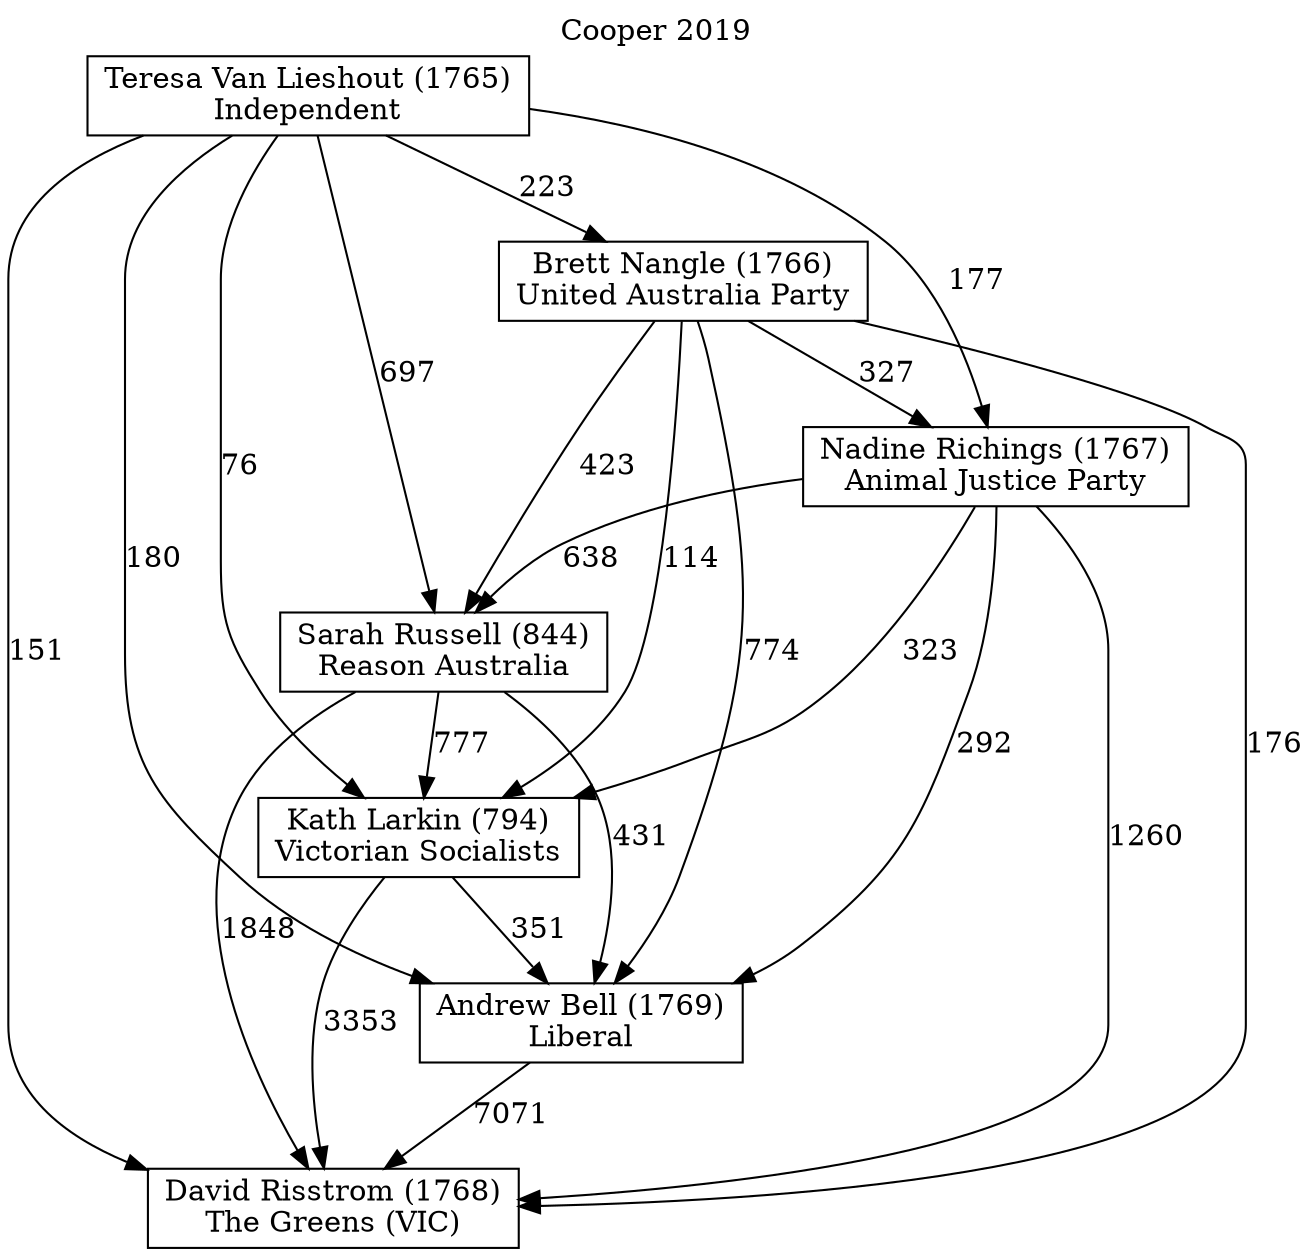 // House preference flow
digraph "David Risstrom (1768)_Cooper_2019" {
	graph [label="Cooper 2019" labelloc=t]
	node [shape=box]
	"David Risstrom (1768)" [label="David Risstrom (1768)
The Greens (VIC)"]
	"Andrew Bell (1769)" [label="Andrew Bell (1769)
Liberal"]
	"Kath Larkin (794)" [label="Kath Larkin (794)
Victorian Socialists"]
	"Sarah Russell (844)" [label="Sarah Russell (844)
Reason Australia"]
	"Nadine Richings (1767)" [label="Nadine Richings (1767)
Animal Justice Party"]
	"Brett Nangle (1766)" [label="Brett Nangle (1766)
United Australia Party"]
	"Teresa Van Lieshout (1765)" [label="Teresa Van Lieshout (1765)
Independent"]
	"David Risstrom (1768)" [label="David Risstrom (1768)
The Greens (VIC)"]
	"Kath Larkin (794)" [label="Kath Larkin (794)
Victorian Socialists"]
	"Sarah Russell (844)" [label="Sarah Russell (844)
Reason Australia"]
	"Nadine Richings (1767)" [label="Nadine Richings (1767)
Animal Justice Party"]
	"Brett Nangle (1766)" [label="Brett Nangle (1766)
United Australia Party"]
	"Teresa Van Lieshout (1765)" [label="Teresa Van Lieshout (1765)
Independent"]
	"David Risstrom (1768)" [label="David Risstrom (1768)
The Greens (VIC)"]
	"Sarah Russell (844)" [label="Sarah Russell (844)
Reason Australia"]
	"Nadine Richings (1767)" [label="Nadine Richings (1767)
Animal Justice Party"]
	"Brett Nangle (1766)" [label="Brett Nangle (1766)
United Australia Party"]
	"Teresa Van Lieshout (1765)" [label="Teresa Van Lieshout (1765)
Independent"]
	"David Risstrom (1768)" [label="David Risstrom (1768)
The Greens (VIC)"]
	"Nadine Richings (1767)" [label="Nadine Richings (1767)
Animal Justice Party"]
	"Brett Nangle (1766)" [label="Brett Nangle (1766)
United Australia Party"]
	"Teresa Van Lieshout (1765)" [label="Teresa Van Lieshout (1765)
Independent"]
	"David Risstrom (1768)" [label="David Risstrom (1768)
The Greens (VIC)"]
	"Brett Nangle (1766)" [label="Brett Nangle (1766)
United Australia Party"]
	"Teresa Van Lieshout (1765)" [label="Teresa Van Lieshout (1765)
Independent"]
	"David Risstrom (1768)" [label="David Risstrom (1768)
The Greens (VIC)"]
	"Teresa Van Lieshout (1765)" [label="Teresa Van Lieshout (1765)
Independent"]
	"Teresa Van Lieshout (1765)" [label="Teresa Van Lieshout (1765)
Independent"]
	"Brett Nangle (1766)" [label="Brett Nangle (1766)
United Australia Party"]
	"Teresa Van Lieshout (1765)" [label="Teresa Van Lieshout (1765)
Independent"]
	"Teresa Van Lieshout (1765)" [label="Teresa Van Lieshout (1765)
Independent"]
	"Nadine Richings (1767)" [label="Nadine Richings (1767)
Animal Justice Party"]
	"Brett Nangle (1766)" [label="Brett Nangle (1766)
United Australia Party"]
	"Teresa Van Lieshout (1765)" [label="Teresa Van Lieshout (1765)
Independent"]
	"Nadine Richings (1767)" [label="Nadine Richings (1767)
Animal Justice Party"]
	"Teresa Van Lieshout (1765)" [label="Teresa Van Lieshout (1765)
Independent"]
	"Teresa Van Lieshout (1765)" [label="Teresa Van Lieshout (1765)
Independent"]
	"Brett Nangle (1766)" [label="Brett Nangle (1766)
United Australia Party"]
	"Teresa Van Lieshout (1765)" [label="Teresa Van Lieshout (1765)
Independent"]
	"Teresa Van Lieshout (1765)" [label="Teresa Van Lieshout (1765)
Independent"]
	"Sarah Russell (844)" [label="Sarah Russell (844)
Reason Australia"]
	"Nadine Richings (1767)" [label="Nadine Richings (1767)
Animal Justice Party"]
	"Brett Nangle (1766)" [label="Brett Nangle (1766)
United Australia Party"]
	"Teresa Van Lieshout (1765)" [label="Teresa Van Lieshout (1765)
Independent"]
	"Sarah Russell (844)" [label="Sarah Russell (844)
Reason Australia"]
	"Brett Nangle (1766)" [label="Brett Nangle (1766)
United Australia Party"]
	"Teresa Van Lieshout (1765)" [label="Teresa Van Lieshout (1765)
Independent"]
	"Sarah Russell (844)" [label="Sarah Russell (844)
Reason Australia"]
	"Teresa Van Lieshout (1765)" [label="Teresa Van Lieshout (1765)
Independent"]
	"Teresa Van Lieshout (1765)" [label="Teresa Van Lieshout (1765)
Independent"]
	"Brett Nangle (1766)" [label="Brett Nangle (1766)
United Australia Party"]
	"Teresa Van Lieshout (1765)" [label="Teresa Van Lieshout (1765)
Independent"]
	"Teresa Van Lieshout (1765)" [label="Teresa Van Lieshout (1765)
Independent"]
	"Nadine Richings (1767)" [label="Nadine Richings (1767)
Animal Justice Party"]
	"Brett Nangle (1766)" [label="Brett Nangle (1766)
United Australia Party"]
	"Teresa Van Lieshout (1765)" [label="Teresa Van Lieshout (1765)
Independent"]
	"Nadine Richings (1767)" [label="Nadine Richings (1767)
Animal Justice Party"]
	"Teresa Van Lieshout (1765)" [label="Teresa Van Lieshout (1765)
Independent"]
	"Teresa Van Lieshout (1765)" [label="Teresa Van Lieshout (1765)
Independent"]
	"Brett Nangle (1766)" [label="Brett Nangle (1766)
United Australia Party"]
	"Teresa Van Lieshout (1765)" [label="Teresa Van Lieshout (1765)
Independent"]
	"Teresa Van Lieshout (1765)" [label="Teresa Van Lieshout (1765)
Independent"]
	"Kath Larkin (794)" [label="Kath Larkin (794)
Victorian Socialists"]
	"Sarah Russell (844)" [label="Sarah Russell (844)
Reason Australia"]
	"Nadine Richings (1767)" [label="Nadine Richings (1767)
Animal Justice Party"]
	"Brett Nangle (1766)" [label="Brett Nangle (1766)
United Australia Party"]
	"Teresa Van Lieshout (1765)" [label="Teresa Van Lieshout (1765)
Independent"]
	"Kath Larkin (794)" [label="Kath Larkin (794)
Victorian Socialists"]
	"Nadine Richings (1767)" [label="Nadine Richings (1767)
Animal Justice Party"]
	"Brett Nangle (1766)" [label="Brett Nangle (1766)
United Australia Party"]
	"Teresa Van Lieshout (1765)" [label="Teresa Van Lieshout (1765)
Independent"]
	"Kath Larkin (794)" [label="Kath Larkin (794)
Victorian Socialists"]
	"Brett Nangle (1766)" [label="Brett Nangle (1766)
United Australia Party"]
	"Teresa Van Lieshout (1765)" [label="Teresa Van Lieshout (1765)
Independent"]
	"Kath Larkin (794)" [label="Kath Larkin (794)
Victorian Socialists"]
	"Teresa Van Lieshout (1765)" [label="Teresa Van Lieshout (1765)
Independent"]
	"Teresa Van Lieshout (1765)" [label="Teresa Van Lieshout (1765)
Independent"]
	"Brett Nangle (1766)" [label="Brett Nangle (1766)
United Australia Party"]
	"Teresa Van Lieshout (1765)" [label="Teresa Van Lieshout (1765)
Independent"]
	"Teresa Van Lieshout (1765)" [label="Teresa Van Lieshout (1765)
Independent"]
	"Nadine Richings (1767)" [label="Nadine Richings (1767)
Animal Justice Party"]
	"Brett Nangle (1766)" [label="Brett Nangle (1766)
United Australia Party"]
	"Teresa Van Lieshout (1765)" [label="Teresa Van Lieshout (1765)
Independent"]
	"Nadine Richings (1767)" [label="Nadine Richings (1767)
Animal Justice Party"]
	"Teresa Van Lieshout (1765)" [label="Teresa Van Lieshout (1765)
Independent"]
	"Teresa Van Lieshout (1765)" [label="Teresa Van Lieshout (1765)
Independent"]
	"Brett Nangle (1766)" [label="Brett Nangle (1766)
United Australia Party"]
	"Teresa Van Lieshout (1765)" [label="Teresa Van Lieshout (1765)
Independent"]
	"Teresa Van Lieshout (1765)" [label="Teresa Van Lieshout (1765)
Independent"]
	"Sarah Russell (844)" [label="Sarah Russell (844)
Reason Australia"]
	"Nadine Richings (1767)" [label="Nadine Richings (1767)
Animal Justice Party"]
	"Brett Nangle (1766)" [label="Brett Nangle (1766)
United Australia Party"]
	"Teresa Van Lieshout (1765)" [label="Teresa Van Lieshout (1765)
Independent"]
	"Sarah Russell (844)" [label="Sarah Russell (844)
Reason Australia"]
	"Brett Nangle (1766)" [label="Brett Nangle (1766)
United Australia Party"]
	"Teresa Van Lieshout (1765)" [label="Teresa Van Lieshout (1765)
Independent"]
	"Sarah Russell (844)" [label="Sarah Russell (844)
Reason Australia"]
	"Teresa Van Lieshout (1765)" [label="Teresa Van Lieshout (1765)
Independent"]
	"Teresa Van Lieshout (1765)" [label="Teresa Van Lieshout (1765)
Independent"]
	"Brett Nangle (1766)" [label="Brett Nangle (1766)
United Australia Party"]
	"Teresa Van Lieshout (1765)" [label="Teresa Van Lieshout (1765)
Independent"]
	"Teresa Van Lieshout (1765)" [label="Teresa Van Lieshout (1765)
Independent"]
	"Nadine Richings (1767)" [label="Nadine Richings (1767)
Animal Justice Party"]
	"Brett Nangle (1766)" [label="Brett Nangle (1766)
United Australia Party"]
	"Teresa Van Lieshout (1765)" [label="Teresa Van Lieshout (1765)
Independent"]
	"Nadine Richings (1767)" [label="Nadine Richings (1767)
Animal Justice Party"]
	"Teresa Van Lieshout (1765)" [label="Teresa Van Lieshout (1765)
Independent"]
	"Teresa Van Lieshout (1765)" [label="Teresa Van Lieshout (1765)
Independent"]
	"Brett Nangle (1766)" [label="Brett Nangle (1766)
United Australia Party"]
	"Teresa Van Lieshout (1765)" [label="Teresa Van Lieshout (1765)
Independent"]
	"Teresa Van Lieshout (1765)" [label="Teresa Van Lieshout (1765)
Independent"]
	"Andrew Bell (1769)" [label="Andrew Bell (1769)
Liberal"]
	"Kath Larkin (794)" [label="Kath Larkin (794)
Victorian Socialists"]
	"Sarah Russell (844)" [label="Sarah Russell (844)
Reason Australia"]
	"Nadine Richings (1767)" [label="Nadine Richings (1767)
Animal Justice Party"]
	"Brett Nangle (1766)" [label="Brett Nangle (1766)
United Australia Party"]
	"Teresa Van Lieshout (1765)" [label="Teresa Van Lieshout (1765)
Independent"]
	"Andrew Bell (1769)" [label="Andrew Bell (1769)
Liberal"]
	"Sarah Russell (844)" [label="Sarah Russell (844)
Reason Australia"]
	"Nadine Richings (1767)" [label="Nadine Richings (1767)
Animal Justice Party"]
	"Brett Nangle (1766)" [label="Brett Nangle (1766)
United Australia Party"]
	"Teresa Van Lieshout (1765)" [label="Teresa Van Lieshout (1765)
Independent"]
	"Andrew Bell (1769)" [label="Andrew Bell (1769)
Liberal"]
	"Nadine Richings (1767)" [label="Nadine Richings (1767)
Animal Justice Party"]
	"Brett Nangle (1766)" [label="Brett Nangle (1766)
United Australia Party"]
	"Teresa Van Lieshout (1765)" [label="Teresa Van Lieshout (1765)
Independent"]
	"Andrew Bell (1769)" [label="Andrew Bell (1769)
Liberal"]
	"Brett Nangle (1766)" [label="Brett Nangle (1766)
United Australia Party"]
	"Teresa Van Lieshout (1765)" [label="Teresa Van Lieshout (1765)
Independent"]
	"Andrew Bell (1769)" [label="Andrew Bell (1769)
Liberal"]
	"Teresa Van Lieshout (1765)" [label="Teresa Van Lieshout (1765)
Independent"]
	"Teresa Van Lieshout (1765)" [label="Teresa Van Lieshout (1765)
Independent"]
	"Brett Nangle (1766)" [label="Brett Nangle (1766)
United Australia Party"]
	"Teresa Van Lieshout (1765)" [label="Teresa Van Lieshout (1765)
Independent"]
	"Teresa Van Lieshout (1765)" [label="Teresa Van Lieshout (1765)
Independent"]
	"Nadine Richings (1767)" [label="Nadine Richings (1767)
Animal Justice Party"]
	"Brett Nangle (1766)" [label="Brett Nangle (1766)
United Australia Party"]
	"Teresa Van Lieshout (1765)" [label="Teresa Van Lieshout (1765)
Independent"]
	"Nadine Richings (1767)" [label="Nadine Richings (1767)
Animal Justice Party"]
	"Teresa Van Lieshout (1765)" [label="Teresa Van Lieshout (1765)
Independent"]
	"Teresa Van Lieshout (1765)" [label="Teresa Van Lieshout (1765)
Independent"]
	"Brett Nangle (1766)" [label="Brett Nangle (1766)
United Australia Party"]
	"Teresa Van Lieshout (1765)" [label="Teresa Van Lieshout (1765)
Independent"]
	"Teresa Van Lieshout (1765)" [label="Teresa Van Lieshout (1765)
Independent"]
	"Sarah Russell (844)" [label="Sarah Russell (844)
Reason Australia"]
	"Nadine Richings (1767)" [label="Nadine Richings (1767)
Animal Justice Party"]
	"Brett Nangle (1766)" [label="Brett Nangle (1766)
United Australia Party"]
	"Teresa Van Lieshout (1765)" [label="Teresa Van Lieshout (1765)
Independent"]
	"Sarah Russell (844)" [label="Sarah Russell (844)
Reason Australia"]
	"Brett Nangle (1766)" [label="Brett Nangle (1766)
United Australia Party"]
	"Teresa Van Lieshout (1765)" [label="Teresa Van Lieshout (1765)
Independent"]
	"Sarah Russell (844)" [label="Sarah Russell (844)
Reason Australia"]
	"Teresa Van Lieshout (1765)" [label="Teresa Van Lieshout (1765)
Independent"]
	"Teresa Van Lieshout (1765)" [label="Teresa Van Lieshout (1765)
Independent"]
	"Brett Nangle (1766)" [label="Brett Nangle (1766)
United Australia Party"]
	"Teresa Van Lieshout (1765)" [label="Teresa Van Lieshout (1765)
Independent"]
	"Teresa Van Lieshout (1765)" [label="Teresa Van Lieshout (1765)
Independent"]
	"Nadine Richings (1767)" [label="Nadine Richings (1767)
Animal Justice Party"]
	"Brett Nangle (1766)" [label="Brett Nangle (1766)
United Australia Party"]
	"Teresa Van Lieshout (1765)" [label="Teresa Van Lieshout (1765)
Independent"]
	"Nadine Richings (1767)" [label="Nadine Richings (1767)
Animal Justice Party"]
	"Teresa Van Lieshout (1765)" [label="Teresa Van Lieshout (1765)
Independent"]
	"Teresa Van Lieshout (1765)" [label="Teresa Van Lieshout (1765)
Independent"]
	"Brett Nangle (1766)" [label="Brett Nangle (1766)
United Australia Party"]
	"Teresa Van Lieshout (1765)" [label="Teresa Van Lieshout (1765)
Independent"]
	"Teresa Van Lieshout (1765)" [label="Teresa Van Lieshout (1765)
Independent"]
	"Kath Larkin (794)" [label="Kath Larkin (794)
Victorian Socialists"]
	"Sarah Russell (844)" [label="Sarah Russell (844)
Reason Australia"]
	"Nadine Richings (1767)" [label="Nadine Richings (1767)
Animal Justice Party"]
	"Brett Nangle (1766)" [label="Brett Nangle (1766)
United Australia Party"]
	"Teresa Van Lieshout (1765)" [label="Teresa Van Lieshout (1765)
Independent"]
	"Kath Larkin (794)" [label="Kath Larkin (794)
Victorian Socialists"]
	"Nadine Richings (1767)" [label="Nadine Richings (1767)
Animal Justice Party"]
	"Brett Nangle (1766)" [label="Brett Nangle (1766)
United Australia Party"]
	"Teresa Van Lieshout (1765)" [label="Teresa Van Lieshout (1765)
Independent"]
	"Kath Larkin (794)" [label="Kath Larkin (794)
Victorian Socialists"]
	"Brett Nangle (1766)" [label="Brett Nangle (1766)
United Australia Party"]
	"Teresa Van Lieshout (1765)" [label="Teresa Van Lieshout (1765)
Independent"]
	"Kath Larkin (794)" [label="Kath Larkin (794)
Victorian Socialists"]
	"Teresa Van Lieshout (1765)" [label="Teresa Van Lieshout (1765)
Independent"]
	"Teresa Van Lieshout (1765)" [label="Teresa Van Lieshout (1765)
Independent"]
	"Brett Nangle (1766)" [label="Brett Nangle (1766)
United Australia Party"]
	"Teresa Van Lieshout (1765)" [label="Teresa Van Lieshout (1765)
Independent"]
	"Teresa Van Lieshout (1765)" [label="Teresa Van Lieshout (1765)
Independent"]
	"Nadine Richings (1767)" [label="Nadine Richings (1767)
Animal Justice Party"]
	"Brett Nangle (1766)" [label="Brett Nangle (1766)
United Australia Party"]
	"Teresa Van Lieshout (1765)" [label="Teresa Van Lieshout (1765)
Independent"]
	"Nadine Richings (1767)" [label="Nadine Richings (1767)
Animal Justice Party"]
	"Teresa Van Lieshout (1765)" [label="Teresa Van Lieshout (1765)
Independent"]
	"Teresa Van Lieshout (1765)" [label="Teresa Van Lieshout (1765)
Independent"]
	"Brett Nangle (1766)" [label="Brett Nangle (1766)
United Australia Party"]
	"Teresa Van Lieshout (1765)" [label="Teresa Van Lieshout (1765)
Independent"]
	"Teresa Van Lieshout (1765)" [label="Teresa Van Lieshout (1765)
Independent"]
	"Sarah Russell (844)" [label="Sarah Russell (844)
Reason Australia"]
	"Nadine Richings (1767)" [label="Nadine Richings (1767)
Animal Justice Party"]
	"Brett Nangle (1766)" [label="Brett Nangle (1766)
United Australia Party"]
	"Teresa Van Lieshout (1765)" [label="Teresa Van Lieshout (1765)
Independent"]
	"Sarah Russell (844)" [label="Sarah Russell (844)
Reason Australia"]
	"Brett Nangle (1766)" [label="Brett Nangle (1766)
United Australia Party"]
	"Teresa Van Lieshout (1765)" [label="Teresa Van Lieshout (1765)
Independent"]
	"Sarah Russell (844)" [label="Sarah Russell (844)
Reason Australia"]
	"Teresa Van Lieshout (1765)" [label="Teresa Van Lieshout (1765)
Independent"]
	"Teresa Van Lieshout (1765)" [label="Teresa Van Lieshout (1765)
Independent"]
	"Brett Nangle (1766)" [label="Brett Nangle (1766)
United Australia Party"]
	"Teresa Van Lieshout (1765)" [label="Teresa Van Lieshout (1765)
Independent"]
	"Teresa Van Lieshout (1765)" [label="Teresa Van Lieshout (1765)
Independent"]
	"Nadine Richings (1767)" [label="Nadine Richings (1767)
Animal Justice Party"]
	"Brett Nangle (1766)" [label="Brett Nangle (1766)
United Australia Party"]
	"Teresa Van Lieshout (1765)" [label="Teresa Van Lieshout (1765)
Independent"]
	"Nadine Richings (1767)" [label="Nadine Richings (1767)
Animal Justice Party"]
	"Teresa Van Lieshout (1765)" [label="Teresa Van Lieshout (1765)
Independent"]
	"Teresa Van Lieshout (1765)" [label="Teresa Van Lieshout (1765)
Independent"]
	"Brett Nangle (1766)" [label="Brett Nangle (1766)
United Australia Party"]
	"Teresa Van Lieshout (1765)" [label="Teresa Van Lieshout (1765)
Independent"]
	"Teresa Van Lieshout (1765)" [label="Teresa Van Lieshout (1765)
Independent"]
	"Andrew Bell (1769)" -> "David Risstrom (1768)" [label=7071]
	"Kath Larkin (794)" -> "Andrew Bell (1769)" [label=351]
	"Sarah Russell (844)" -> "Kath Larkin (794)" [label=777]
	"Nadine Richings (1767)" -> "Sarah Russell (844)" [label=638]
	"Brett Nangle (1766)" -> "Nadine Richings (1767)" [label=327]
	"Teresa Van Lieshout (1765)" -> "Brett Nangle (1766)" [label=223]
	"Kath Larkin (794)" -> "David Risstrom (1768)" [label=3353]
	"Sarah Russell (844)" -> "David Risstrom (1768)" [label=1848]
	"Nadine Richings (1767)" -> "David Risstrom (1768)" [label=1260]
	"Brett Nangle (1766)" -> "David Risstrom (1768)" [label=176]
	"Teresa Van Lieshout (1765)" -> "David Risstrom (1768)" [label=151]
	"Teresa Van Lieshout (1765)" -> "Nadine Richings (1767)" [label=177]
	"Brett Nangle (1766)" -> "Sarah Russell (844)" [label=423]
	"Teresa Van Lieshout (1765)" -> "Sarah Russell (844)" [label=697]
	"Nadine Richings (1767)" -> "Kath Larkin (794)" [label=323]
	"Brett Nangle (1766)" -> "Kath Larkin (794)" [label=114]
	"Teresa Van Lieshout (1765)" -> "Kath Larkin (794)" [label=76]
	"Sarah Russell (844)" -> "Andrew Bell (1769)" [label=431]
	"Nadine Richings (1767)" -> "Andrew Bell (1769)" [label=292]
	"Brett Nangle (1766)" -> "Andrew Bell (1769)" [label=774]
	"Teresa Van Lieshout (1765)" -> "Andrew Bell (1769)" [label=180]
}
